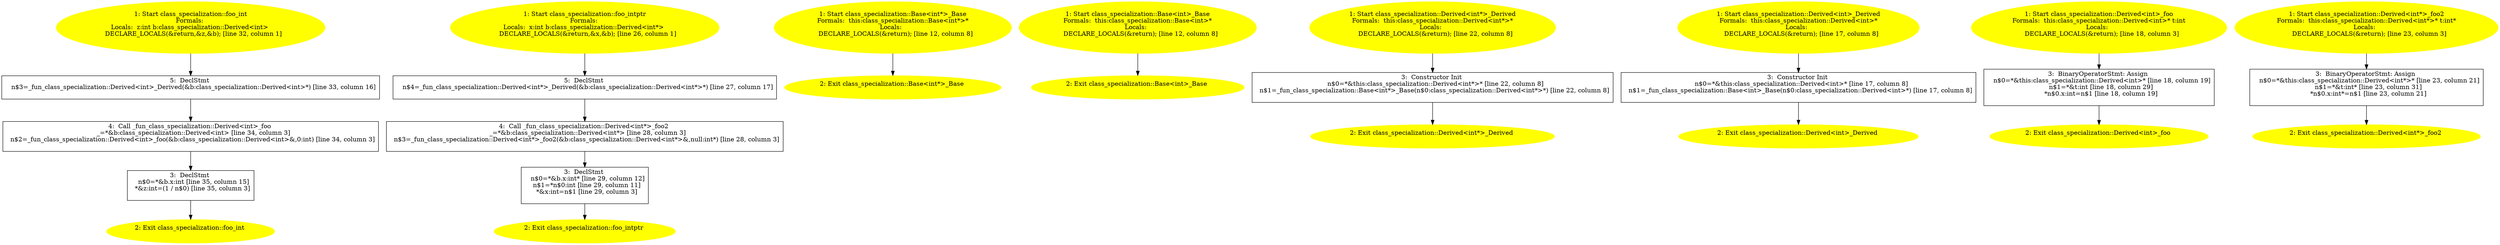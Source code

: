 /* @generated */
digraph cfg {
"foo_int#class_specialization#18011277194514159170.29412bbb7345cd5150bdd3239c145d19_1" [label="1: Start class_specialization::foo_int\nFormals: \nLocals:  z:int b:class_specialization::Derived<int> \n   DECLARE_LOCALS(&return,&z,&b); [line 32, column 1]\n " color=yellow style=filled]
	

	 "foo_int#class_specialization#18011277194514159170.29412bbb7345cd5150bdd3239c145d19_1" -> "foo_int#class_specialization#18011277194514159170.29412bbb7345cd5150bdd3239c145d19_5" ;
"foo_int#class_specialization#18011277194514159170.29412bbb7345cd5150bdd3239c145d19_2" [label="2: Exit class_specialization::foo_int \n  " color=yellow style=filled]
	

"foo_int#class_specialization#18011277194514159170.29412bbb7345cd5150bdd3239c145d19_3" [label="3:  DeclStmt \n   n$0=*&b.x:int [line 35, column 15]\n  *&z:int=(1 / n$0) [line 35, column 3]\n " shape="box"]
	

	 "foo_int#class_specialization#18011277194514159170.29412bbb7345cd5150bdd3239c145d19_3" -> "foo_int#class_specialization#18011277194514159170.29412bbb7345cd5150bdd3239c145d19_2" ;
"foo_int#class_specialization#18011277194514159170.29412bbb7345cd5150bdd3239c145d19_4" [label="4:  Call _fun_class_specialization::Derived<int>_foo \n   _=*&b:class_specialization::Derived<int> [line 34, column 3]\n  n$2=_fun_class_specialization::Derived<int>_foo(&b:class_specialization::Derived<int>&,0:int) [line 34, column 3]\n " shape="box"]
	

	 "foo_int#class_specialization#18011277194514159170.29412bbb7345cd5150bdd3239c145d19_4" -> "foo_int#class_specialization#18011277194514159170.29412bbb7345cd5150bdd3239c145d19_3" ;
"foo_int#class_specialization#18011277194514159170.29412bbb7345cd5150bdd3239c145d19_5" [label="5:  DeclStmt \n   n$3=_fun_class_specialization::Derived<int>_Derived(&b:class_specialization::Derived<int>*) [line 33, column 16]\n " shape="box"]
	

	 "foo_int#class_specialization#18011277194514159170.29412bbb7345cd5150bdd3239c145d19_5" -> "foo_int#class_specialization#18011277194514159170.29412bbb7345cd5150bdd3239c145d19_4" ;
"foo_intptr#class_specialization#3914514069521239538.096096ddd8eb9462872f535952d6e0a5_1" [label="1: Start class_specialization::foo_intptr\nFormals: \nLocals:  x:int b:class_specialization::Derived<int*> \n   DECLARE_LOCALS(&return,&x,&b); [line 26, column 1]\n " color=yellow style=filled]
	

	 "foo_intptr#class_specialization#3914514069521239538.096096ddd8eb9462872f535952d6e0a5_1" -> "foo_intptr#class_specialization#3914514069521239538.096096ddd8eb9462872f535952d6e0a5_5" ;
"foo_intptr#class_specialization#3914514069521239538.096096ddd8eb9462872f535952d6e0a5_2" [label="2: Exit class_specialization::foo_intptr \n  " color=yellow style=filled]
	

"foo_intptr#class_specialization#3914514069521239538.096096ddd8eb9462872f535952d6e0a5_3" [label="3:  DeclStmt \n   n$0=*&b.x:int* [line 29, column 12]\n  n$1=*n$0:int [line 29, column 11]\n  *&x:int=n$1 [line 29, column 3]\n " shape="box"]
	

	 "foo_intptr#class_specialization#3914514069521239538.096096ddd8eb9462872f535952d6e0a5_3" -> "foo_intptr#class_specialization#3914514069521239538.096096ddd8eb9462872f535952d6e0a5_2" ;
"foo_intptr#class_specialization#3914514069521239538.096096ddd8eb9462872f535952d6e0a5_4" [label="4:  Call _fun_class_specialization::Derived<int*>_foo2 \n   _=*&b:class_specialization::Derived<int*> [line 28, column 3]\n  n$3=_fun_class_specialization::Derived<int*>_foo2(&b:class_specialization::Derived<int*>&,null:int*) [line 28, column 3]\n " shape="box"]
	

	 "foo_intptr#class_specialization#3914514069521239538.096096ddd8eb9462872f535952d6e0a5_4" -> "foo_intptr#class_specialization#3914514069521239538.096096ddd8eb9462872f535952d6e0a5_3" ;
"foo_intptr#class_specialization#3914514069521239538.096096ddd8eb9462872f535952d6e0a5_5" [label="5:  DeclStmt \n   n$4=_fun_class_specialization::Derived<int*>_Derived(&b:class_specialization::Derived<int*>*) [line 27, column 17]\n " shape="box"]
	

	 "foo_intptr#class_specialization#3914514069521239538.096096ddd8eb9462872f535952d6e0a5_5" -> "foo_intptr#class_specialization#3914514069521239538.096096ddd8eb9462872f535952d6e0a5_4" ;
"Base#Base<int*>#class_specialization#{14101392445423095049}.4481221d683f8e54c4527519cddc792a_1" [label="1: Start class_specialization::Base<int*>_Base\nFormals:  this:class_specialization::Base<int*>*\nLocals:  \n   DECLARE_LOCALS(&return); [line 12, column 8]\n " color=yellow style=filled]
	

	 "Base#Base<int*>#class_specialization#{14101392445423095049}.4481221d683f8e54c4527519cddc792a_1" -> "Base#Base<int*>#class_specialization#{14101392445423095049}.4481221d683f8e54c4527519cddc792a_2" ;
"Base#Base<int*>#class_specialization#{14101392445423095049}.4481221d683f8e54c4527519cddc792a_2" [label="2: Exit class_specialization::Base<int*>_Base \n  " color=yellow style=filled]
	

"Base#Base<int>#class_specialization#{16658552199303145313}.b6aa2df9eb4873c08c322ab298261cf8_1" [label="1: Start class_specialization::Base<int>_Base\nFormals:  this:class_specialization::Base<int>*\nLocals:  \n   DECLARE_LOCALS(&return); [line 12, column 8]\n " color=yellow style=filled]
	

	 "Base#Base<int>#class_specialization#{16658552199303145313}.b6aa2df9eb4873c08c322ab298261cf8_1" -> "Base#Base<int>#class_specialization#{16658552199303145313}.b6aa2df9eb4873c08c322ab298261cf8_2" ;
"Base#Base<int>#class_specialization#{16658552199303145313}.b6aa2df9eb4873c08c322ab298261cf8_2" [label="2: Exit class_specialization::Base<int>_Base \n  " color=yellow style=filled]
	

"Derived#Derived<int*>#class_specialization#{6947111178756325946}.2484a8b63b0d0003a390b6e57428fee2_1" [label="1: Start class_specialization::Derived<int*>_Derived\nFormals:  this:class_specialization::Derived<int*>*\nLocals:  \n   DECLARE_LOCALS(&return); [line 22, column 8]\n " color=yellow style=filled]
	

	 "Derived#Derived<int*>#class_specialization#{6947111178756325946}.2484a8b63b0d0003a390b6e57428fee2_1" -> "Derived#Derived<int*>#class_specialization#{6947111178756325946}.2484a8b63b0d0003a390b6e57428fee2_3" ;
"Derived#Derived<int*>#class_specialization#{6947111178756325946}.2484a8b63b0d0003a390b6e57428fee2_2" [label="2: Exit class_specialization::Derived<int*>_Derived \n  " color=yellow style=filled]
	

"Derived#Derived<int*>#class_specialization#{6947111178756325946}.2484a8b63b0d0003a390b6e57428fee2_3" [label="3:  Constructor Init \n   n$0=*&this:class_specialization::Derived<int*>* [line 22, column 8]\n  n$1=_fun_class_specialization::Base<int*>_Base(n$0:class_specialization::Derived<int*>*) [line 22, column 8]\n " shape="box"]
	

	 "Derived#Derived<int*>#class_specialization#{6947111178756325946}.2484a8b63b0d0003a390b6e57428fee2_3" -> "Derived#Derived<int*>#class_specialization#{6947111178756325946}.2484a8b63b0d0003a390b6e57428fee2_2" ;
"Derived#Derived<int>#class_specialization#{14157761386473130888}.40e79d469e516a33fdff720996ff80ab_1" [label="1: Start class_specialization::Derived<int>_Derived\nFormals:  this:class_specialization::Derived<int>*\nLocals:  \n   DECLARE_LOCALS(&return); [line 17, column 8]\n " color=yellow style=filled]
	

	 "Derived#Derived<int>#class_specialization#{14157761386473130888}.40e79d469e516a33fdff720996ff80ab_1" -> "Derived#Derived<int>#class_specialization#{14157761386473130888}.40e79d469e516a33fdff720996ff80ab_3" ;
"Derived#Derived<int>#class_specialization#{14157761386473130888}.40e79d469e516a33fdff720996ff80ab_2" [label="2: Exit class_specialization::Derived<int>_Derived \n  " color=yellow style=filled]
	

"Derived#Derived<int>#class_specialization#{14157761386473130888}.40e79d469e516a33fdff720996ff80ab_3" [label="3:  Constructor Init \n   n$0=*&this:class_specialization::Derived<int>* [line 17, column 8]\n  n$1=_fun_class_specialization::Base<int>_Base(n$0:class_specialization::Derived<int>*) [line 17, column 8]\n " shape="box"]
	

	 "Derived#Derived<int>#class_specialization#{14157761386473130888}.40e79d469e516a33fdff720996ff80ab_3" -> "Derived#Derived<int>#class_specialization#{14157761386473130888}.40e79d469e516a33fdff720996ff80ab_2" ;
"foo#Derived<int>#class_specialization#(3691368771332090182).157c4cba925bdfdc131986d2b52af05d_1" [label="1: Start class_specialization::Derived<int>_foo\nFormals:  this:class_specialization::Derived<int>* t:int\nLocals:  \n   DECLARE_LOCALS(&return); [line 18, column 3]\n " color=yellow style=filled]
	

	 "foo#Derived<int>#class_specialization#(3691368771332090182).157c4cba925bdfdc131986d2b52af05d_1" -> "foo#Derived<int>#class_specialization#(3691368771332090182).157c4cba925bdfdc131986d2b52af05d_3" ;
"foo#Derived<int>#class_specialization#(3691368771332090182).157c4cba925bdfdc131986d2b52af05d_2" [label="2: Exit class_specialization::Derived<int>_foo \n  " color=yellow style=filled]
	

"foo#Derived<int>#class_specialization#(3691368771332090182).157c4cba925bdfdc131986d2b52af05d_3" [label="3:  BinaryOperatorStmt: Assign \n   n$0=*&this:class_specialization::Derived<int>* [line 18, column 19]\n  n$1=*&t:int [line 18, column 29]\n  *n$0.x:int=n$1 [line 18, column 19]\n " shape="box"]
	

	 "foo#Derived<int>#class_specialization#(3691368771332090182).157c4cba925bdfdc131986d2b52af05d_3" -> "foo#Derived<int>#class_specialization#(3691368771332090182).157c4cba925bdfdc131986d2b52af05d_2" ;
"foo2#Derived<int*>#class_specialization#(12167928122938213289).9c7a2e679a7d7dcf0338960c56f01bd4_1" [label="1: Start class_specialization::Derived<int*>_foo2\nFormals:  this:class_specialization::Derived<int*>* t:int*\nLocals:  \n   DECLARE_LOCALS(&return); [line 23, column 3]\n " color=yellow style=filled]
	

	 "foo2#Derived<int*>#class_specialization#(12167928122938213289).9c7a2e679a7d7dcf0338960c56f01bd4_1" -> "foo2#Derived<int*>#class_specialization#(12167928122938213289).9c7a2e679a7d7dcf0338960c56f01bd4_3" ;
"foo2#Derived<int*>#class_specialization#(12167928122938213289).9c7a2e679a7d7dcf0338960c56f01bd4_2" [label="2: Exit class_specialization::Derived<int*>_foo2 \n  " color=yellow style=filled]
	

"foo2#Derived<int*>#class_specialization#(12167928122938213289).9c7a2e679a7d7dcf0338960c56f01bd4_3" [label="3:  BinaryOperatorStmt: Assign \n   n$0=*&this:class_specialization::Derived<int*>* [line 23, column 21]\n  n$1=*&t:int* [line 23, column 31]\n  *n$0.x:int*=n$1 [line 23, column 21]\n " shape="box"]
	

	 "foo2#Derived<int*>#class_specialization#(12167928122938213289).9c7a2e679a7d7dcf0338960c56f01bd4_3" -> "foo2#Derived<int*>#class_specialization#(12167928122938213289).9c7a2e679a7d7dcf0338960c56f01bd4_2" ;
}
